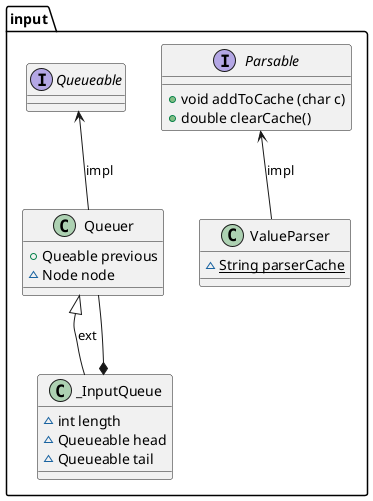 @startuml

package input{

    interface Parsable{
            +{method} void addToCache (char c)
'            +{method} bool isNegative ()
'            +{method} bool isFraction ()
            +{method} double clearCache()
    }

    class ValueParser{
            ~{field}{static} String parserCache
    }

    interface Queueable{
'            +{method} void joinQueue (Queueable)
'            +{method} void leaveQueue (Queueable)
'            +{method} int queueLength ()
    }

    class _InputQueue{
            ~{field} int length
            ~{field} Queueable head
            ~{field} Queueable tail
    }

    class Queuer{
            +{field} Queable previous
            ~{field} Node node
    }

    Parsable        <--     ValueParser     : impl
    Queuer          <|--    _InputQueue     : ext
    Queuer          --*     _InputQueue
    Queueable       <--     Queuer          : impl

@enduml
